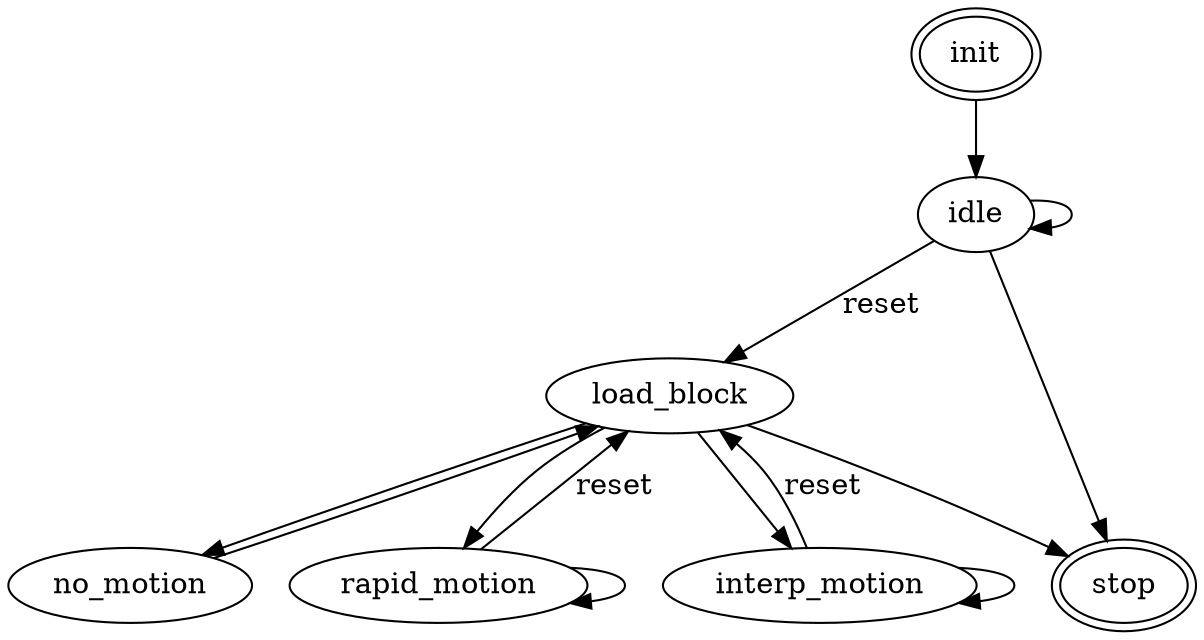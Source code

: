 digraph "C-CNC"{

  # List of states
  init            [peripheries=2]
  idle
  load_block
  no_motion
  rapid_motion
  interp_motion
  stop            [peripheries=2]

  # State transitions
  init          -> idle
  idle          -> idle
  idle          -> load_block     [label="reset"]
  load_block    -> no_motion
  no_motion     -> load_block
  load_block    -> rapid_motion 
  rapid_motion  -> load_block     [label="reset"]
  rapid_motion  -> rapid_motion
  load_block    -> interp_motion
  interp_motion -> load_block     [label="reset"]
  interp_motion -> interp_motion
  load_block    -> stop
  idle          -> stop

   
}